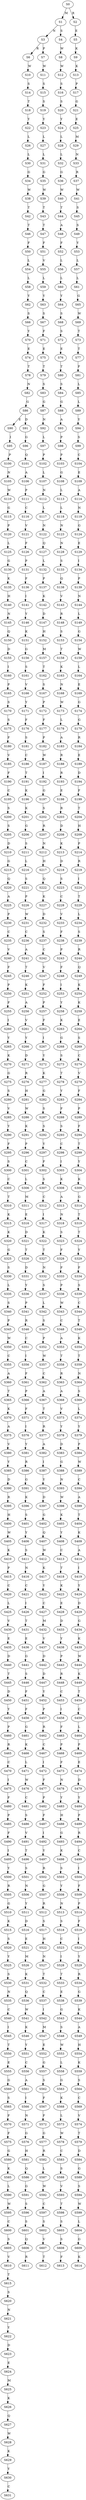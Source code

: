 strict digraph  {
	S0 -> S1 [ label = M ];
	S0 -> S2 [ label = R ];
	S1 -> S3 [ label = N ];
	S1 -> S4 [ label = S ];
	S2 -> S5 [ label = E ];
	S3 -> S6 [ label = R ];
	S3 -> S7 [ label = P ];
	S4 -> S8 [ label = W ];
	S5 -> S9 [ label = K ];
	S6 -> S10 [ label = W ];
	S7 -> S11 [ label = W ];
	S8 -> S12 [ label = W ];
	S9 -> S13 [ label = K ];
	S10 -> S14 [ label = S ];
	S11 -> S15 [ label = S ];
	S12 -> S16 [ label = S ];
	S13 -> S17 [ label = P ];
	S14 -> S18 [ label = T ];
	S15 -> S19 [ label = S ];
	S16 -> S20 [ label = S ];
	S17 -> S21 [ label = G ];
	S18 -> S22 [ label = Y ];
	S19 -> S23 [ label = Y ];
	S20 -> S24 [ label = Y ];
	S21 -> S25 [ label = E ];
	S22 -> S26 [ label = L ];
	S23 -> S27 [ label = L ];
	S24 -> S28 [ label = L ];
	S25 -> S29 [ label = M ];
	S26 -> S30 [ label = L ];
	S27 -> S31 [ label = L ];
	S28 -> S32 [ label = L ];
	S29 -> S33 [ label = N ];
	S30 -> S34 [ label = G ];
	S31 -> S35 [ label = G ];
	S32 -> S36 [ label = G ];
	S33 -> S37 [ label = R ];
	S34 -> S38 [ label = W ];
	S35 -> S39 [ label = W ];
	S36 -> S40 [ label = W ];
	S37 -> S41 [ label = W ];
	S38 -> S42 [ label = T ];
	S39 -> S43 [ label = T ];
	S40 -> S44 [ label = T ];
	S41 -> S45 [ label = S ];
	S42 -> S46 [ label = T ];
	S43 -> S47 [ label = T ];
	S44 -> S48 [ label = A ];
	S45 -> S49 [ label = S ];
	S46 -> S50 [ label = F ];
	S47 -> S51 [ label = F ];
	S48 -> S52 [ label = F ];
	S49 -> S53 [ label = Y ];
	S50 -> S54 [ label = L ];
	S51 -> S55 [ label = V ];
	S52 -> S56 [ label = L ];
	S53 -> S57 [ label = L ];
	S54 -> S58 [ label = L ];
	S55 -> S59 [ label = L ];
	S56 -> S60 [ label = L ];
	S57 -> S61 [ label = L ];
	S58 -> S62 [ label = Y ];
	S59 -> S63 [ label = Y ];
	S60 -> S64 [ label = Y ];
	S61 -> S65 [ label = G ];
	S62 -> S66 [ label = S ];
	S63 -> S67 [ label = S ];
	S64 -> S68 [ label = S ];
	S65 -> S69 [ label = W ];
	S66 -> S70 [ label = Y ];
	S67 -> S71 [ label = F ];
	S68 -> S72 [ label = S ];
	S69 -> S73 [ label = T ];
	S70 -> S74 [ label = E ];
	S71 -> S75 [ label = E ];
	S72 -> S76 [ label = E ];
	S73 -> S77 [ label = T ];
	S74 -> S78 [ label = T ];
	S75 -> S79 [ label = T ];
	S76 -> S80 [ label = T ];
	S77 -> S81 [ label = F ];
	S78 -> S82 [ label = N ];
	S79 -> S83 [ label = S ];
	S80 -> S84 [ label = S ];
	S81 -> S85 [ label = L ];
	S82 -> S86 [ label = G ];
	S83 -> S87 [ label = G ];
	S84 -> S88 [ label = G ];
	S85 -> S89 [ label = L ];
	S86 -> S90 [ label = E ];
	S86 -> S91 [ label = D ];
	S87 -> S92 [ label = N ];
	S88 -> S93 [ label = A ];
	S89 -> S94 [ label = Y ];
	S90 -> S95 [ label = I ];
	S91 -> S96 [ label = G ];
	S92 -> S97 [ label = L ];
	S93 -> S98 [ label = P ];
	S94 -> S99 [ label = S ];
	S95 -> S100 [ label = P ];
	S96 -> S101 [ label = Q ];
	S97 -> S102 [ label = P ];
	S98 -> S103 [ label = P ];
	S99 -> S104 [ label = C ];
	S100 -> S105 [ label = N ];
	S101 -> S106 [ label = A ];
	S102 -> S107 [ label = L ];
	S103 -> S108 [ label = G ];
	S104 -> S109 [ label = E ];
	S105 -> S110 [ label = W ];
	S106 -> S111 [ label = P ];
	S107 -> S112 [ label = N ];
	S108 -> S113 [ label = L ];
	S109 -> S114 [ label = A ];
	S110 -> S115 [ label = G ];
	S111 -> S116 [ label = C ];
	S112 -> S117 [ label = L ];
	S113 -> S118 [ label = L ];
	S114 -> S119 [ label = N ];
	S115 -> S120 [ label = P ];
	S116 -> S121 [ label = V ];
	S117 -> S122 [ label = N ];
	S118 -> S123 [ label = N ];
	S119 -> S124 [ label = G ];
	S120 -> S125 [ label = L ];
	S121 -> S126 [ label = F ];
	S122 -> S127 [ label = Q ];
	S123 -> S128 [ label = N ];
	S124 -> S129 [ label = E ];
	S125 -> S130 [ label = G ];
	S126 -> S131 [ label = P ];
	S127 -> S132 [ label = L ];
	S128 -> S133 [ label = S ];
	S129 -> S134 [ label = I ];
	S130 -> S135 [ label = K ];
	S131 -> S136 [ label = F ];
	S132 -> S137 [ label = P ];
	S133 -> S138 [ label = Q ];
	S134 -> S139 [ label = P ];
	S135 -> S140 [ label = H ];
	S136 -> S141 [ label = I ];
	S137 -> S142 [ label = K ];
	S138 -> S143 [ label = V ];
	S139 -> S144 [ label = N ];
	S140 -> S145 [ label = N ];
	S141 -> S146 [ label = Y ];
	S142 -> S147 [ label = D ];
	S143 -> S148 [ label = R ];
	S144 -> S149 [ label = L ];
	S145 -> S150 [ label = Q ];
	S146 -> S151 [ label = K ];
	S147 -> S152 [ label = H ];
	S148 -> S153 [ label = S ];
	S149 -> S154 [ label = G ];
	S150 -> S155 [ label = D ];
	S151 -> S156 [ label = G ];
	S152 -> S157 [ label = M ];
	S153 -> S158 [ label = T ];
	S154 -> S159 [ label = W ];
	S155 -> S160 [ label = I ];
	S156 -> S161 [ label = S ];
	S157 -> S162 [ label = T ];
	S158 -> S163 [ label = K ];
	S159 -> S164 [ label = L ];
	S160 -> S165 [ label = P ];
	S161 -> S166 [ label = V ];
	S162 -> S167 [ label = S ];
	S163 -> S168 [ label = N ];
	S164 -> S169 [ label = E ];
	S165 -> S170 [ label = S ];
	S166 -> S171 [ label = Y ];
	S167 -> S172 [ label = P ];
	S168 -> S173 [ label = W ];
	S169 -> S174 [ label = G ];
	S170 -> S175 [ label = S ];
	S171 -> S176 [ label = F ];
	S172 -> S177 [ label = F ];
	S173 -> S178 [ label = L ];
	S174 -> S179 [ label = G ];
	S175 -> S180 [ label = F ];
	S176 -> S181 [ label = S ];
	S177 -> S182 [ label = P ];
	S178 -> S183 [ label = A ];
	S179 -> S184 [ label = R ];
	S180 -> S185 [ label = V ];
	S181 -> S186 [ label = C ];
	S182 -> S187 [ label = W ];
	S183 -> S188 [ label = R ];
	S184 -> S189 [ label = E ];
	S185 -> S190 [ label = F ];
	S186 -> S191 [ label = T ];
	S187 -> S192 [ label = I ];
	S188 -> S193 [ label = R ];
	S189 -> S194 [ label = D ];
	S190 -> S195 [ label = C ];
	S191 -> S196 [ label = K ];
	S192 -> S197 [ label = G ];
	S193 -> S198 [ label = E ];
	S194 -> S199 [ label = F ];
	S195 -> S200 [ label = S ];
	S196 -> S201 [ label = K ];
	S197 -> S202 [ label = S ];
	S198 -> S203 [ label = R ];
	S199 -> S204 [ label = T ];
	S200 -> S205 [ label = S ];
	S201 -> S206 [ label = G ];
	S202 -> S207 [ label = R ];
	S203 -> S208 [ label = D ];
	S204 -> S209 [ label = H ];
	S205 -> S210 [ label = D ];
	S206 -> S211 [ label = S ];
	S207 -> S212 [ label = N ];
	S208 -> S213 [ label = K ];
	S209 -> S214 [ label = P ];
	S210 -> S215 [ label = G ];
	S211 -> S216 [ label = L ];
	S212 -> S217 [ label = H ];
	S213 -> S218 [ label = D ];
	S214 -> S219 [ label = R ];
	S215 -> S220 [ label = Q ];
	S216 -> S221 [ label = S ];
	S217 -> S222 [ label = Q ];
	S218 -> S223 [ label = S ];
	S219 -> S224 [ label = I ];
	S220 -> S225 [ label = A ];
	S221 -> S226 [ label = P ];
	S222 -> S227 [ label = K ];
	S223 -> S228 [ label = C ];
	S224 -> S229 [ label = T ];
	S225 -> S230 [ label = P ];
	S226 -> S231 [ label = W ];
	S227 -> S232 [ label = D ];
	S228 -> S233 [ label = V ];
	S229 -> S234 [ label = L ];
	S230 -> S235 [ label = C ];
	S231 -> S236 [ label = C ];
	S232 -> S237 [ label = S ];
	S233 -> S238 [ label = F ];
	S234 -> S239 [ label = S ];
	S235 -> S240 [ label = V ];
	S236 -> S241 [ label = A ];
	S237 -> S242 [ label = C ];
	S238 -> S243 [ label = P ];
	S239 -> S244 [ label = R ];
	S240 -> S245 [ label = F ];
	S241 -> S246 [ label = T ];
	S242 -> S247 [ label = V ];
	S243 -> S248 [ label = F ];
	S244 -> S249 [ label = Q ];
	S245 -> S250 [ label = P ];
	S246 -> S251 [ label = K ];
	S247 -> S252 [ label = F ];
	S248 -> S253 [ label = I ];
	S249 -> S254 [ label = K ];
	S250 -> S255 [ label = F ];
	S251 -> S256 [ label = A ];
	S252 -> S257 [ label = P ];
	S253 -> S258 [ label = Y ];
	S254 -> S259 [ label = K ];
	S255 -> S260 [ label = I ];
	S256 -> S261 [ label = V ];
	S257 -> S262 [ label = F ];
	S258 -> S263 [ label = K ];
	S259 -> S264 [ label = E ];
	S260 -> S265 [ label = Y ];
	S261 -> S266 [ label = Y ];
	S262 -> S267 [ label = I ];
	S263 -> S268 [ label = G ];
	S264 -> S269 [ label = S ];
	S265 -> S270 [ label = K ];
	S266 -> S271 [ label = D ];
	S267 -> S272 [ label = Y ];
	S268 -> S273 [ label = S ];
	S269 -> S274 [ label = C ];
	S270 -> S275 [ label = G ];
	S271 -> S276 [ label = R ];
	S272 -> S277 [ label = K ];
	S273 -> S278 [ label = T ];
	S274 -> S279 [ label = V ];
	S275 -> S280 [ label = S ];
	S276 -> S281 [ label = H ];
	S277 -> S282 [ label = G ];
	S278 -> S283 [ label = Y ];
	S279 -> S284 [ label = F ];
	S280 -> S285 [ label = V ];
	S281 -> S286 [ label = W ];
	S282 -> S287 [ label = S ];
	S283 -> S288 [ label = F ];
	S284 -> S289 [ label = P ];
	S285 -> S290 [ label = Y ];
	S286 -> S291 [ label = K ];
	S287 -> S292 [ label = S ];
	S288 -> S293 [ label = S ];
	S289 -> S294 [ label = F ];
	S290 -> S295 [ label = F ];
	S291 -> S296 [ label = P ];
	S292 -> S297 [ label = Y ];
	S293 -> S298 [ label = C ];
	S294 -> S299 [ label = T ];
	S295 -> S300 [ label = S ];
	S296 -> S301 [ label = C ];
	S297 -> S302 [ label = F ];
	S298 -> S303 [ label = I ];
	S299 -> S304 [ label = Y ];
	S300 -> S305 [ label = C ];
	S301 -> S306 [ label = L ];
	S302 -> S307 [ label = S ];
	S303 -> S308 [ label = K ];
	S304 -> S309 [ label = K ];
	S305 -> S310 [ label = T ];
	S306 -> S311 [ label = M ];
	S307 -> S312 [ label = C ];
	S308 -> S313 [ label = A ];
	S309 -> S314 [ label = G ];
	S310 -> S315 [ label = K ];
	S311 -> S316 [ label = E ];
	S312 -> S317 [ label = I ];
	S313 -> S318 [ label = N ];
	S314 -> S319 [ label = T ];
	S315 -> S320 [ label = K ];
	S316 -> S321 [ label = D ];
	S317 -> S322 [ label = K ];
	S318 -> S323 [ label = S ];
	S319 -> S324 [ label = T ];
	S320 -> S325 [ label = G ];
	S321 -> S326 [ label = T ];
	S322 -> S327 [ label = T ];
	S323 -> S328 [ label = F ];
	S324 -> S329 [ label = Y ];
	S325 -> S330 [ label = S ];
	S326 -> S331 [ label = D ];
	S327 -> S332 [ label = N ];
	S328 -> S333 [ label = F ];
	S329 -> S334 [ label = F ];
	S330 -> S335 [ label = L ];
	S331 -> S336 [ label = Y ];
	S332 -> S337 [ label = S ];
	S333 -> S338 [ label = P ];
	S334 -> S339 [ label = S ];
	S335 -> S340 [ label = S ];
	S336 -> S341 [ label = P ];
	S337 -> S342 [ label = L ];
	S338 -> S343 [ label = W ];
	S339 -> S344 [ label = C ];
	S340 -> S345 [ label = P ];
	S341 -> S346 [ label = R ];
	S342 -> S347 [ label = S ];
	S343 -> S348 [ label = C ];
	S344 -> S349 [ label = T ];
	S345 -> S350 [ label = W ];
	S346 -> S351 [ label = C ];
	S347 -> S352 [ label = P ];
	S348 -> S353 [ label = A ];
	S349 -> S354 [ label = K ];
	S350 -> S355 [ label = C ];
	S351 -> S356 [ label = I ];
	S352 -> S357 [ label = W ];
	S353 -> S358 [ label = T ];
	S354 -> S359 [ label = T ];
	S355 -> S360 [ label = A ];
	S356 -> S361 [ label = F ];
	S357 -> S362 [ label = C ];
	S358 -> S363 [ label = R ];
	S359 -> S364 [ label = N ];
	S360 -> S365 [ label = T ];
	S361 -> S366 [ label = P ];
	S362 -> S367 [ label = A ];
	S363 -> S368 [ label = A ];
	S364 -> S369 [ label = S ];
	S365 -> S370 [ label = K ];
	S366 -> S371 [ label = F ];
	S367 -> S372 [ label = T ];
	S368 -> S373 [ label = V ];
	S369 -> S374 [ label = L ];
	S370 -> S375 [ label = A ];
	S371 -> S376 [ label = I ];
	S372 -> S377 [ label = R ];
	S373 -> S378 [ label = Y ];
	S374 -> S379 [ label = Y ];
	S375 -> S380 [ label = V ];
	S376 -> S381 [ label = Y ];
	S377 -> S382 [ label = A ];
	S378 -> S383 [ label = D ];
	S379 -> S384 [ label = P ];
	S380 -> S385 [ label = Y ];
	S381 -> S386 [ label = R ];
	S382 -> S387 [ label = I ];
	S383 -> S388 [ label = G ];
	S384 -> S389 [ label = W ];
	S385 -> S390 [ label = D ];
	S386 -> S391 [ label = G ];
	S387 -> S392 [ label = Y ];
	S388 -> S393 [ label = N ];
	S389 -> S394 [ label = C ];
	S390 -> S395 [ label = R ];
	S391 -> S396 [ label = K ];
	S392 -> S397 [ label = D ];
	S393 -> S398 [ label = W ];
	S394 -> S399 [ label = A ];
	S395 -> S400 [ label = H ];
	S396 -> S401 [ label = S ];
	S397 -> S402 [ label = G ];
	S398 -> S403 [ label = K ];
	S399 -> S404 [ label = T ];
	S400 -> S405 [ label = W ];
	S401 -> S406 [ label = Y ];
	S402 -> S407 [ label = Q ];
	S403 -> S408 [ label = Y ];
	S404 -> S409 [ label = K ];
	S405 -> S410 [ label = K ];
	S406 -> S411 [ label = S ];
	S407 -> S412 [ label = W ];
	S408 -> S413 [ label = C ];
	S409 -> S414 [ label = A ];
	S410 -> S415 [ label = P ];
	S411 -> S416 [ label = N ];
	S412 -> S417 [ label = K ];
	S413 -> S418 [ label = T ];
	S414 -> S419 [ label = I ];
	S415 -> S420 [ label = C ];
	S416 -> S421 [ label = C ];
	S417 -> S422 [ label = Y ];
	S418 -> S423 [ label = K ];
	S419 -> S424 [ label = Y ];
	S420 -> S425 [ label = L ];
	S421 -> S426 [ label = I ];
	S422 -> S427 [ label = C ];
	S423 -> S428 [ label = E ];
	S424 -> S429 [ label = D ];
	S425 -> S430 [ label = V ];
	S426 -> S431 [ label = T ];
	S427 -> S432 [ label = M ];
	S428 -> S433 [ label = D ];
	S429 -> S434 [ label = G ];
	S430 -> S435 [ label = E ];
	S431 -> S436 [ label = E ];
	S432 -> S437 [ label = V ];
	S433 -> S438 [ label = Y ];
	S434 -> S439 [ label = K ];
	S435 -> S440 [ label = D ];
	S436 -> S441 [ label = G ];
	S437 -> S442 [ label = D ];
	S438 -> S443 [ label = P ];
	S439 -> S444 [ label = W ];
	S440 -> S445 [ label = T ];
	S441 -> S446 [ label = S ];
	S442 -> S447 [ label = D ];
	S443 -> S448 [ label = R ];
	S444 -> S449 [ label = K ];
	S445 -> S450 [ label = D ];
	S446 -> S451 [ label = F ];
	S447 -> S452 [ label = Y ];
	S448 -> S453 [ label = C ];
	S449 -> S454 [ label = T ];
	S450 -> S455 [ label = Y ];
	S451 -> S456 [ label = F ];
	S452 -> S457 [ label = P ];
	S453 -> S458 [ label = I ];
	S454 -> S459 [ label = C ];
	S455 -> S460 [ label = P ];
	S456 -> S461 [ label = G ];
	S457 -> S462 [ label = R ];
	S458 -> S463 [ label = F ];
	S459 -> S464 [ label = L ];
	S460 -> S465 [ label = R ];
	S461 -> S466 [ label = K ];
	S462 -> S467 [ label = C ];
	S463 -> S468 [ label = P ];
	S464 -> S469 [ label = P ];
	S465 -> S470 [ label = C ];
	S466 -> S471 [ label = L ];
	S467 -> S472 [ label = I ];
	S468 -> S473 [ label = F ];
	S469 -> S474 [ label = E ];
	S470 -> S475 [ label = I ];
	S471 -> S476 [ label = W ];
	S472 -> S477 [ label = F ];
	S473 -> S478 [ label = N ];
	S474 -> S479 [ label = D ];
	S475 -> S480 [ label = F ];
	S476 -> S481 [ label = C ];
	S477 -> S482 [ label = P ];
	S478 -> S483 [ label = Y ];
	S479 -> S484 [ label = Y ];
	S480 -> S485 [ label = P ];
	S481 -> S486 [ label = S ];
	S482 -> S487 [ label = F ];
	S483 -> S488 [ label = H ];
	S484 -> S489 [ label = P ];
	S485 -> S490 [ label = F ];
	S486 -> S491 [ label = V ];
	S487 -> S492 [ label = I ];
	S488 -> S493 [ label = G ];
	S489 -> S494 [ label = R ];
	S490 -> S495 [ label = I ];
	S491 -> S496 [ label = T ];
	S492 -> S497 [ label = Y ];
	S493 -> S498 [ label = K ];
	S494 -> S499 [ label = C ];
	S495 -> S500 [ label = Y ];
	S496 -> S501 [ label = S ];
	S497 -> S502 [ label = R ];
	S498 -> S503 [ label = S ];
	S499 -> S504 [ label = I ];
	S500 -> S505 [ label = R ];
	S501 -> S506 [ label = N ];
	S502 -> S507 [ label = G ];
	S503 -> S508 [ label = Y ];
	S504 -> S509 [ label = F ];
	S505 -> S510 [ label = G ];
	S506 -> S511 [ label = Y ];
	S507 -> S512 [ label = R ];
	S508 -> S513 [ label = N ];
	S509 -> S514 [ label = P ];
	S510 -> S515 [ label = K ];
	S511 -> S516 [ label = D ];
	S512 -> S517 [ label = S ];
	S513 -> S518 [ label = S ];
	S514 -> S519 [ label = F ];
	S515 -> S520 [ label = S ];
	S516 -> S521 [ label = E ];
	S517 -> S522 [ label = H ];
	S518 -> S523 [ label = C ];
	S519 -> S524 [ label = I ];
	S520 -> S525 [ label = Y ];
	S521 -> S526 [ label = M ];
	S522 -> S527 [ label = N ];
	S523 -> S528 [ label = I ];
	S524 -> S529 [ label = Y ];
	S525 -> S530 [ label = S ];
	S526 -> S531 [ label = K ];
	S527 -> S532 [ label = T ];
	S528 -> S533 [ label = T ];
	S529 -> S534 [ label = R ];
	S530 -> S535 [ label = N ];
	S531 -> S536 [ label = Q ];
	S532 -> S537 [ label = C ];
	S533 -> S538 [ label = E ];
	S534 -> S539 [ label = G ];
	S535 -> S540 [ label = C ];
	S536 -> S541 [ label = W ];
	S537 -> S542 [ label = I ];
	S538 -> S543 [ label = G ];
	S539 -> S544 [ label = K ];
	S540 -> S545 [ label = I ];
	S541 -> S546 [ label = K ];
	S542 -> S547 [ label = M ];
	S543 -> S548 [ label = S ];
	S544 -> S549 [ label = A ];
	S545 -> S550 [ label = T ];
	S546 -> S551 [ label = Y ];
	S547 -> S552 [ label = E ];
	S548 -> S553 [ label = W ];
	S549 -> S554 [ label = H ];
	S550 -> S555 [ label = E ];
	S551 -> S556 [ label = C ];
	S552 -> S557 [ label = G ];
	S553 -> S558 [ label = L ];
	S554 -> S559 [ label = K ];
	S555 -> S560 [ label = G ];
	S556 -> S561 [ label = A ];
	S557 -> S562 [ label = S ];
	S558 -> S563 [ label = G ];
	S559 -> S564 [ label = S ];
	S560 -> S565 [ label = S ];
	S561 -> S566 [ label = I ];
	S562 -> S567 [ label = F ];
	S563 -> S568 [ label = K ];
	S564 -> S569 [ label = C ];
	S565 -> S570 [ label = F ];
	S566 -> S571 [ label = N ];
	S567 -> S572 [ label = F ];
	S568 -> S573 [ label = L ];
	S569 -> S574 [ label = V ];
	S570 -> S575 [ label = F ];
	S571 -> S576 [ label = G ];
	S572 -> S577 [ label = G ];
	S573 -> S578 [ label = W ];
	S574 -> S579 [ label = T ];
	S575 -> S580 [ label = G ];
	S576 -> S581 [ label = H ];
	S577 -> S582 [ label = R ];
	S578 -> S583 [ label = C ];
	S579 -> S584 [ label = D ];
	S580 -> S585 [ label = K ];
	S581 -> S586 [ label = Q ];
	S582 -> S587 [ label = L ];
	S583 -> S588 [ label = S ];
	S584 -> S589 [ label = G ];
	S585 -> S590 [ label = L ];
	S586 -> S591 [ label = G ];
	S587 -> S592 [ label = W ];
	S588 -> S593 [ label = V ];
	S589 -> S594 [ label = S ];
	S590 -> S595 [ label = W ];
	S591 -> S596 [ label = S ];
	S592 -> S597 [ label = C ];
	S593 -> S598 [ label = T ];
	S594 -> S599 [ label = W ];
	S595 -> S600 [ label = C ];
	S596 -> S601 [ label = S ];
	S597 -> S602 [ label = S ];
	S598 -> S603 [ label = S ];
	S599 -> S604 [ label = L ];
	S600 -> S605 [ label = S ];
	S601 -> S606 [ label = Q ];
	S602 -> S607 [ label = V ];
	S603 -> S608 [ label = S ];
	S604 -> S609 [ label = G ];
	S605 -> S610 [ label = V ];
	S606 -> S611 [ label = R ];
	S607 -> S612 [ label = T ];
	S608 -> S613 [ label = F ];
	S609 -> S614 [ label = K ];
	S610 -> S615 [ label = T ];
	S615 -> S620 [ label = S ];
	S620 -> S621 [ label = N ];
	S621 -> S622 [ label = Y ];
	S622 -> S623 [ label = D ];
	S623 -> S624 [ label = E ];
	S624 -> S625 [ label = M ];
	S625 -> S626 [ label = K ];
	S626 -> S627 [ label = Q ];
	S627 -> S628 [ label = W ];
	S628 -> S629 [ label = K ];
	S629 -> S630 [ label = Y ];
	S630 -> S631 [ label = C ];
}
